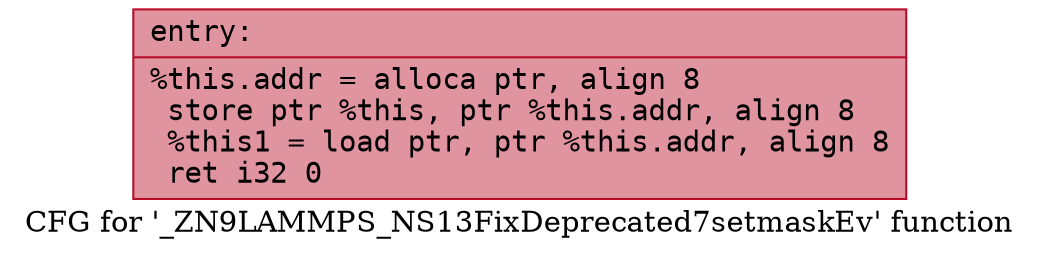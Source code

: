 digraph "CFG for '_ZN9LAMMPS_NS13FixDeprecated7setmaskEv' function" {
	label="CFG for '_ZN9LAMMPS_NS13FixDeprecated7setmaskEv' function";

	Node0x560d35ae5c00 [shape=record,color="#b70d28ff", style=filled, fillcolor="#b70d2870" fontname="Courier",label="{entry:\l|  %this.addr = alloca ptr, align 8\l  store ptr %this, ptr %this.addr, align 8\l  %this1 = load ptr, ptr %this.addr, align 8\l  ret i32 0\l}"];
}
